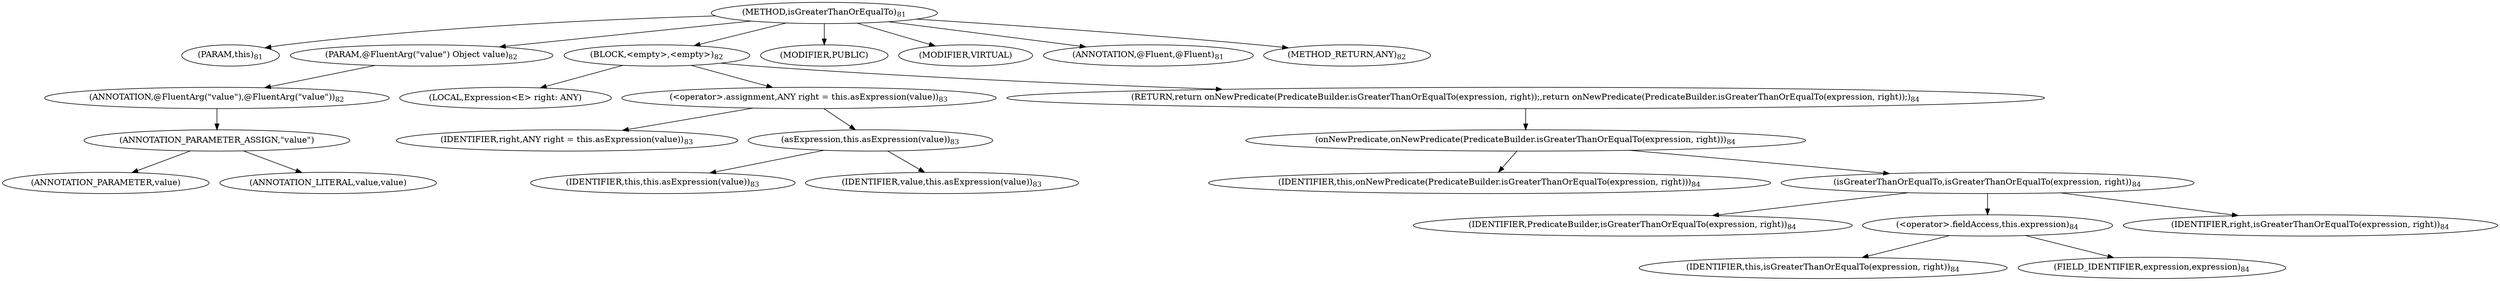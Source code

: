 digraph "isGreaterThanOrEqualTo" {  
"247" [label = <(METHOD,isGreaterThanOrEqualTo)<SUB>81</SUB>> ]
"21" [label = <(PARAM,this)<SUB>81</SUB>> ]
"248" [label = <(PARAM,@FluentArg(&quot;value&quot;) Object value)<SUB>82</SUB>> ]
"249" [label = <(ANNOTATION,@FluentArg(&quot;value&quot;),@FluentArg(&quot;value&quot;))<SUB>82</SUB>> ]
"250" [label = <(ANNOTATION_PARAMETER_ASSIGN,&quot;value&quot;)> ]
"251" [label = <(ANNOTATION_PARAMETER,value)> ]
"252" [label = <(ANNOTATION_LITERAL,value,value)> ]
"253" [label = <(BLOCK,&lt;empty&gt;,&lt;empty&gt;)<SUB>82</SUB>> ]
"254" [label = <(LOCAL,Expression&lt;E&gt; right: ANY)> ]
"255" [label = <(&lt;operator&gt;.assignment,ANY right = this.asExpression(value))<SUB>83</SUB>> ]
"256" [label = <(IDENTIFIER,right,ANY right = this.asExpression(value))<SUB>83</SUB>> ]
"257" [label = <(asExpression,this.asExpression(value))<SUB>83</SUB>> ]
"20" [label = <(IDENTIFIER,this,this.asExpression(value))<SUB>83</SUB>> ]
"258" [label = <(IDENTIFIER,value,this.asExpression(value))<SUB>83</SUB>> ]
"259" [label = <(RETURN,return onNewPredicate(PredicateBuilder.isGreaterThanOrEqualTo(expression, right));,return onNewPredicate(PredicateBuilder.isGreaterThanOrEqualTo(expression, right));)<SUB>84</SUB>> ]
"260" [label = <(onNewPredicate,onNewPredicate(PredicateBuilder.isGreaterThanOrEqualTo(expression, right)))<SUB>84</SUB>> ]
"22" [label = <(IDENTIFIER,this,onNewPredicate(PredicateBuilder.isGreaterThanOrEqualTo(expression, right)))<SUB>84</SUB>> ]
"261" [label = <(isGreaterThanOrEqualTo,isGreaterThanOrEqualTo(expression, right))<SUB>84</SUB>> ]
"262" [label = <(IDENTIFIER,PredicateBuilder,isGreaterThanOrEqualTo(expression, right))<SUB>84</SUB>> ]
"263" [label = <(&lt;operator&gt;.fieldAccess,this.expression)<SUB>84</SUB>> ]
"264" [label = <(IDENTIFIER,this,isGreaterThanOrEqualTo(expression, right))<SUB>84</SUB>> ]
"265" [label = <(FIELD_IDENTIFIER,expression,expression)<SUB>84</SUB>> ]
"266" [label = <(IDENTIFIER,right,isGreaterThanOrEqualTo(expression, right))<SUB>84</SUB>> ]
"267" [label = <(MODIFIER,PUBLIC)> ]
"268" [label = <(MODIFIER,VIRTUAL)> ]
"269" [label = <(ANNOTATION,@Fluent,@Fluent)<SUB>81</SUB>> ]
"270" [label = <(METHOD_RETURN,ANY)<SUB>82</SUB>> ]
  "247" -> "21" 
  "247" -> "248" 
  "247" -> "253" 
  "247" -> "267" 
  "247" -> "268" 
  "247" -> "269" 
  "247" -> "270" 
  "248" -> "249" 
  "249" -> "250" 
  "250" -> "251" 
  "250" -> "252" 
  "253" -> "254" 
  "253" -> "255" 
  "253" -> "259" 
  "255" -> "256" 
  "255" -> "257" 
  "257" -> "20" 
  "257" -> "258" 
  "259" -> "260" 
  "260" -> "22" 
  "260" -> "261" 
  "261" -> "262" 
  "261" -> "263" 
  "261" -> "266" 
  "263" -> "264" 
  "263" -> "265" 
}

